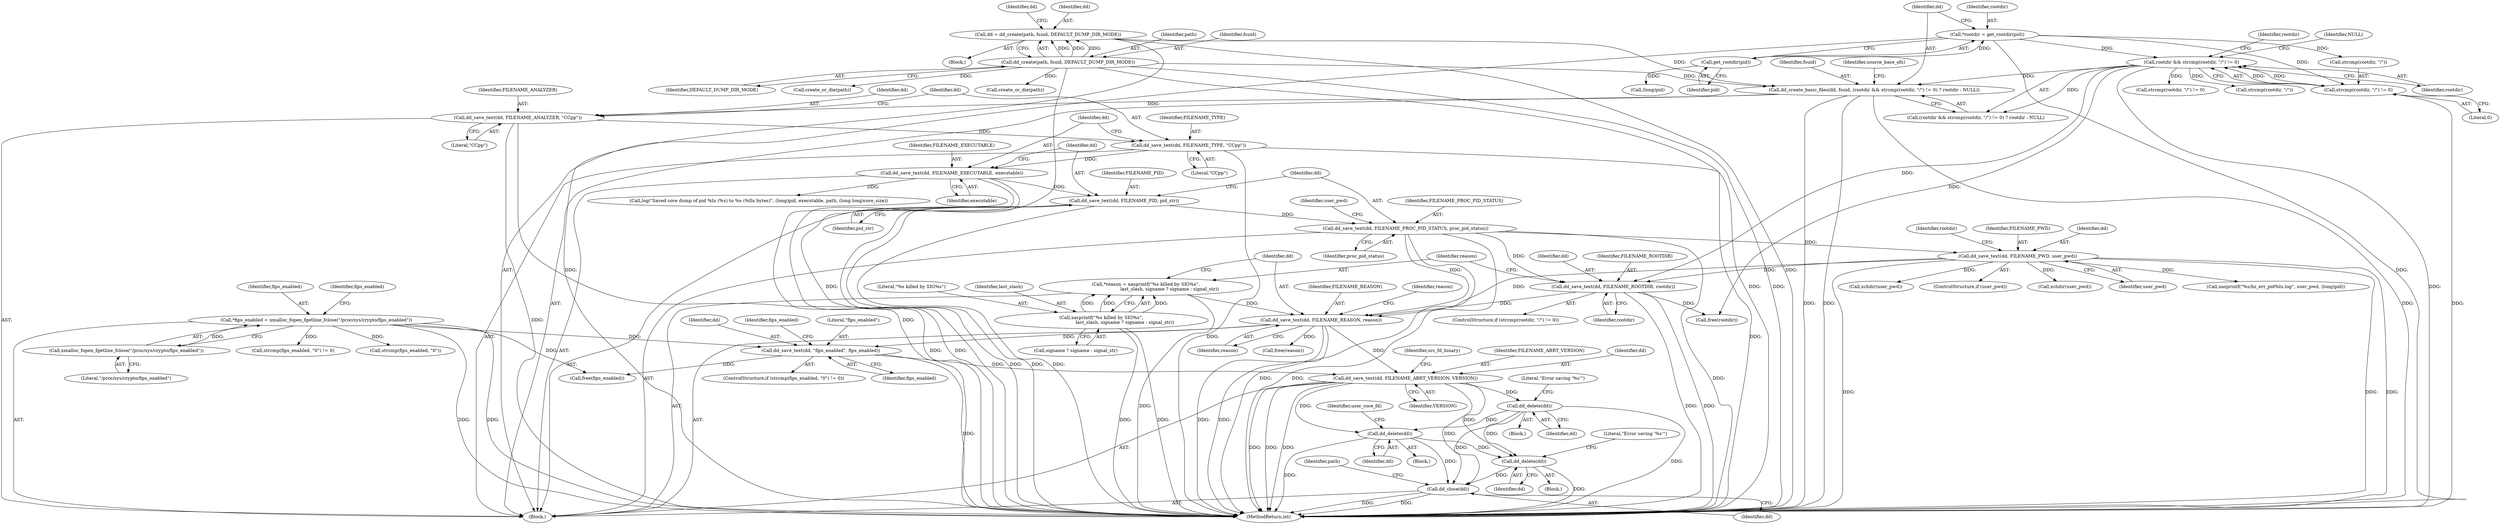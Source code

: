 digraph "0_abrt_4f2c1ddd3e3b81d2d5146b883115371f1cada9f9@API" {
"1000928" [label="(Call,dd_delete(dd))"];
"1000891" [label="(Call,dd_delete(dd))"];
"1000855" [label="(Call,dd_save_text(dd, FILENAME_ABRT_VERSION, VERSION))"];
"1000815" [label="(Call,dd_save_text(dd, FILENAME_REASON, reason))"];
"1000788" [label="(Call,dd_save_text(dd, FILENAME_PWD, user_pwd))"];
"1000782" [label="(Call,dd_save_text(dd, FILENAME_PROC_PID_STATUS, proc_pid_status))"];
"1000778" [label="(Call,dd_save_text(dd, FILENAME_PID, pid_str))"];
"1000774" [label="(Call,dd_save_text(dd, FILENAME_EXECUTABLE, executable))"];
"1000770" [label="(Call,dd_save_text(dd, FILENAME_TYPE, \"CCpp\"))"];
"1000766" [label="(Call,dd_save_text(dd, FILENAME_ANALYZER, \"CCpp\"))"];
"1000630" [label="(Call,dd_create_basic_files(dd, fsuid, (rootdir && strcmp(rootdir, \"/\") != 0) ? rootdir : NULL))"];
"1000616" [label="(Call,dd = dd_create(path, fsuid, DEFAULT_DUMP_DIR_MODE))"];
"1000618" [label="(Call,dd_create(path, fsuid, DEFAULT_DUMP_DIR_MODE))"];
"1000634" [label="(Call,rootdir && strcmp(rootdir, \"/\") != 0)"];
"1000626" [label="(Call,*rootdir = get_rootdir(pid))"];
"1000628" [label="(Call,get_rootdir(pid))"];
"1000636" [label="(Call,strcmp(rootdir, \"/\") != 0)"];
"1000801" [label="(Call,dd_save_text(dd, FILENAME_ROOTDIR, rootdir))"];
"1000806" [label="(Call,*reason = xasprintf(\"%s killed by SIG%s\",\n                                 last_slash, signame ? signame : signal_str))"];
"1000808" [label="(Call,xasprintf(\"%s killed by SIG%s\",\n                                 last_slash, signame ? signame : signal_str))"];
"1000849" [label="(Call,dd_save_text(dd, \"fips_enabled\", fips_enabled))"];
"1000836" [label="(Call,*fips_enabled = xmalloc_fopen_fgetline_fclose(\"/proc/sys/crypto/fips_enabled\"))"];
"1000838" [label="(Call,xmalloc_fopen_fgetline_fclose(\"/proc/sys/crypto/fips_enabled\"))"];
"1001038" [label="(Call,dd_delete(dd))"];
"1001045" [label="(Call,dd_close(dd))"];
"1000789" [label="(Identifier,dd)"];
"1000779" [label="(Identifier,dd)"];
"1000623" [label="(Identifier,dd)"];
"1000929" [label="(Identifier,dd)"];
"1000642" [label="(Identifier,NULL)"];
"1001045" [label="(Call,dd_close(dd))"];
"1000858" [label="(Identifier,VERSION)"];
"1000787" [label="(Identifier,user_pwd)"];
"1000891" [label="(Call,dd_delete(dd))"];
"1000849" [label="(Call,dd_save_text(dd, \"fips_enabled\", fips_enabled))"];
"1000795" [label="(ControlStructure,if (strcmp(rootdir, \"/\") != 0))"];
"1000769" [label="(Literal,\"CCpp\")"];
"1000784" [label="(Identifier,FILENAME_PROC_PID_STATUS)"];
"1000620" [label="(Identifier,fsuid)"];
"1000631" [label="(Identifier,dd)"];
"1000773" [label="(Literal,\"CCpp\")"];
"1000776" [label="(Identifier,FILENAME_EXECUTABLE)"];
"1000785" [label="(Identifier,proc_pid_status)"];
"1000766" [label="(Call,dd_save_text(dd, FILENAME_ANALYZER, \"CCpp\"))"];
"1000636" [label="(Call,strcmp(rootdir, \"/\") != 0)"];
"1000816" [label="(Identifier,dd)"];
"1000806" [label="(Call,*reason = xasprintf(\"%s killed by SIG%s\",\n                                 last_slash, signame ? signame : signal_str))"];
"1000901" [label="(Call,create_or_die(path))"];
"1000861" [label="(Identifier,src_fd_binary)"];
"1000632" [label="(Identifier,fsuid)"];
"1000793" [label="(Identifier,rootdir)"];
"1000857" [label="(Identifier,FILENAME_ABRT_VERSION)"];
"1001038" [label="(Call,dd_delete(dd))"];
"1000782" [label="(Call,dd_save_text(dd, FILENAME_PROC_PID_STATUS, proc_pid_status))"];
"1000771" [label="(Identifier,dd)"];
"1000617" [label="(Identifier,dd)"];
"1000640" [label="(Literal,0)"];
"1000646" [label="(Identifier,source_base_ofs)"];
"1000932" [label="(Identifier,user_core_fd)"];
"1000777" [label="(Identifier,executable)"];
"1000804" [label="(Identifier,rootdir)"];
"1000836" [label="(Call,*fips_enabled = xmalloc_fopen_fgetline_fclose(\"/proc/sys/crypto/fips_enabled\"))"];
"1000621" [label="(Identifier,DEFAULT_DUMP_DIR_MODE)"];
"1000811" [label="(Call,signame ? signame : signal_str)"];
"1000845" [label="(Call,strcmp(fips_enabled, \"0\"))"];
"1000807" [label="(Identifier,reason)"];
"1000993" [label="(Call,xasprintf(\"%s/hs_err_pid%lu.log\", user_pwd, (long)pid))"];
"1000803" [label="(Identifier,FILENAME_ROOTDIR)"];
"1000867" [label="(Call,create_or_die(path))"];
"1000624" [label="(Block,)"];
"1000619" [label="(Identifier,path)"];
"1000796" [label="(Call,strcmp(rootdir, \"/\") != 0)"];
"1000145" [label="(Block,)"];
"1000797" [label="(Call,strcmp(rootdir, \"/\"))"];
"1000775" [label="(Identifier,dd)"];
"1000837" [label="(Identifier,fips_enabled)"];
"1000965" [label="(Call,xchdir(user_pwd))"];
"1000856" [label="(Identifier,dd)"];
"1000801" [label="(Call,dd_save_text(dd, FILENAME_ROOTDIR, rootdir))"];
"1001112" [label="(Call,free(rootdir))"];
"1000767" [label="(Identifier,dd)"];
"1000790" [label="(Identifier,FILENAME_PWD)"];
"1001039" [label="(Identifier,dd)"];
"1000788" [label="(Call,dd_save_text(dd, FILENAME_PWD, user_pwd))"];
"1001049" [label="(Identifier,path)"];
"1000778" [label="(Call,dd_save_text(dd, FILENAME_PID, pid_str))"];
"1000892" [label="(Identifier,dd)"];
"1000772" [label="(Identifier,FILENAME_TYPE)"];
"1000783" [label="(Identifier,dd)"];
"1000786" [label="(ControlStructure,if (user_pwd))"];
"1000838" [label="(Call,xmalloc_fopen_fgetline_fclose(\"/proc/sys/crypto/fips_enabled\"))"];
"1000890" [label="(Block,)"];
"1000774" [label="(Call,dd_save_text(dd, FILENAME_EXECUTABLE, executable))"];
"1001074" [label="(Call,log(\"Saved core dump of pid %lu (%s) to %s (%llu bytes)\", (long)pid, executable, path, (long long)core_size))"];
"1000781" [label="(Identifier,pid_str)"];
"1000925" [label="(Block,)"];
"1001037" [label="(Block,)"];
"1000839" [label="(Literal,\"/proc/sys/crypto/fips_enabled\")"];
"1000817" [label="(Identifier,FILENAME_REASON)"];
"1000634" [label="(Call,rootdir && strcmp(rootdir, \"/\") != 0)"];
"1000850" [label="(Identifier,dd)"];
"1000844" [label="(Call,strcmp(fips_enabled, \"0\") != 0)"];
"1000853" [label="(Call,free(fips_enabled))"];
"1000629" [label="(Identifier,pid)"];
"1000635" [label="(Identifier,rootdir)"];
"1000641" [label="(Identifier,rootdir)"];
"1000854" [label="(Identifier,fips_enabled)"];
"1000618" [label="(Call,dd_create(path, fsuid, DEFAULT_DUMP_DIR_MODE))"];
"1000630" [label="(Call,dd_create_basic_files(dd, fsuid, (rootdir && strcmp(rootdir, \"/\") != 0) ? rootdir : NULL))"];
"1000770" [label="(Call,dd_save_text(dd, FILENAME_TYPE, \"CCpp\"))"];
"1000768" [label="(Identifier,FILENAME_ANALYZER)"];
"1000627" [label="(Identifier,rootdir)"];
"1000818" [label="(Identifier,reason)"];
"1000616" [label="(Call,dd = dd_create(path, fsuid, DEFAULT_DUMP_DIR_MODE))"];
"1000928" [label="(Call,dd_delete(dd))"];
"1000780" [label="(Identifier,FILENAME_PID)"];
"1000819" [label="(Call,free(reason))"];
"1000637" [label="(Call,strcmp(rootdir, \"/\"))"];
"1000810" [label="(Identifier,last_slash)"];
"1000894" [label="(Literal,\"Error saving '%s'\")"];
"1000935" [label="(Call,xchdir(user_pwd))"];
"1000852" [label="(Identifier,fips_enabled)"];
"1000843" [label="(ControlStructure,if (strcmp(fips_enabled, \"0\") != 0))"];
"1000820" [label="(Identifier,reason)"];
"1001046" [label="(Identifier,dd)"];
"1000851" [label="(Literal,\"fips_enabled\")"];
"1000633" [label="(Call,(rootdir && strcmp(rootdir, \"/\") != 0) ? rootdir : NULL)"];
"1000628" [label="(Call,get_rootdir(pid))"];
"1000802" [label="(Identifier,dd)"];
"1001041" [label="(Literal,\"Error saving '%s'\")"];
"1000841" [label="(Identifier,fips_enabled)"];
"1001180" [label="(MethodReturn,int)"];
"1000650" [label="(Call,(long)pid)"];
"1000791" [label="(Identifier,user_pwd)"];
"1000855" [label="(Call,dd_save_text(dd, FILENAME_ABRT_VERSION, VERSION))"];
"1000809" [label="(Literal,\"%s killed by SIG%s\")"];
"1000815" [label="(Call,dd_save_text(dd, FILENAME_REASON, reason))"];
"1000808" [label="(Call,xasprintf(\"%s killed by SIG%s\",\n                                 last_slash, signame ? signame : signal_str))"];
"1000626" [label="(Call,*rootdir = get_rootdir(pid))"];
"1000928" -> "1000925"  [label="AST: "];
"1000928" -> "1000929"  [label="CFG: "];
"1000929" -> "1000928"  [label="AST: "];
"1000932" -> "1000928"  [label="CFG: "];
"1000928" -> "1001180"  [label="DDG: "];
"1000891" -> "1000928"  [label="DDG: "];
"1000855" -> "1000928"  [label="DDG: "];
"1000928" -> "1001038"  [label="DDG: "];
"1000928" -> "1001045"  [label="DDG: "];
"1000891" -> "1000890"  [label="AST: "];
"1000891" -> "1000892"  [label="CFG: "];
"1000892" -> "1000891"  [label="AST: "];
"1000894" -> "1000891"  [label="CFG: "];
"1000891" -> "1001180"  [label="DDG: "];
"1000855" -> "1000891"  [label="DDG: "];
"1000891" -> "1001038"  [label="DDG: "];
"1000891" -> "1001045"  [label="DDG: "];
"1000855" -> "1000624"  [label="AST: "];
"1000855" -> "1000858"  [label="CFG: "];
"1000856" -> "1000855"  [label="AST: "];
"1000857" -> "1000855"  [label="AST: "];
"1000858" -> "1000855"  [label="AST: "];
"1000861" -> "1000855"  [label="CFG: "];
"1000855" -> "1001180"  [label="DDG: "];
"1000855" -> "1001180"  [label="DDG: "];
"1000855" -> "1001180"  [label="DDG: "];
"1000815" -> "1000855"  [label="DDG: "];
"1000849" -> "1000855"  [label="DDG: "];
"1000855" -> "1001038"  [label="DDG: "];
"1000855" -> "1001045"  [label="DDG: "];
"1000815" -> "1000624"  [label="AST: "];
"1000815" -> "1000818"  [label="CFG: "];
"1000816" -> "1000815"  [label="AST: "];
"1000817" -> "1000815"  [label="AST: "];
"1000818" -> "1000815"  [label="AST: "];
"1000820" -> "1000815"  [label="CFG: "];
"1000815" -> "1001180"  [label="DDG: "];
"1000815" -> "1001180"  [label="DDG: "];
"1000788" -> "1000815"  [label="DDG: "];
"1000782" -> "1000815"  [label="DDG: "];
"1000801" -> "1000815"  [label="DDG: "];
"1000806" -> "1000815"  [label="DDG: "];
"1000815" -> "1000819"  [label="DDG: "];
"1000815" -> "1000849"  [label="DDG: "];
"1000788" -> "1000786"  [label="AST: "];
"1000788" -> "1000791"  [label="CFG: "];
"1000789" -> "1000788"  [label="AST: "];
"1000790" -> "1000788"  [label="AST: "];
"1000791" -> "1000788"  [label="AST: "];
"1000793" -> "1000788"  [label="CFG: "];
"1000788" -> "1001180"  [label="DDG: "];
"1000788" -> "1001180"  [label="DDG: "];
"1000788" -> "1001180"  [label="DDG: "];
"1000782" -> "1000788"  [label="DDG: "];
"1000788" -> "1000801"  [label="DDG: "];
"1000788" -> "1000935"  [label="DDG: "];
"1000788" -> "1000965"  [label="DDG: "];
"1000788" -> "1000993"  [label="DDG: "];
"1000782" -> "1000624"  [label="AST: "];
"1000782" -> "1000785"  [label="CFG: "];
"1000783" -> "1000782"  [label="AST: "];
"1000784" -> "1000782"  [label="AST: "];
"1000785" -> "1000782"  [label="AST: "];
"1000787" -> "1000782"  [label="CFG: "];
"1000782" -> "1001180"  [label="DDG: "];
"1000782" -> "1001180"  [label="DDG: "];
"1000782" -> "1001180"  [label="DDG: "];
"1000778" -> "1000782"  [label="DDG: "];
"1000782" -> "1000801"  [label="DDG: "];
"1000778" -> "1000624"  [label="AST: "];
"1000778" -> "1000781"  [label="CFG: "];
"1000779" -> "1000778"  [label="AST: "];
"1000780" -> "1000778"  [label="AST: "];
"1000781" -> "1000778"  [label="AST: "];
"1000783" -> "1000778"  [label="CFG: "];
"1000778" -> "1001180"  [label="DDG: "];
"1000778" -> "1001180"  [label="DDG: "];
"1000778" -> "1001180"  [label="DDG: "];
"1000774" -> "1000778"  [label="DDG: "];
"1000774" -> "1000624"  [label="AST: "];
"1000774" -> "1000777"  [label="CFG: "];
"1000775" -> "1000774"  [label="AST: "];
"1000776" -> "1000774"  [label="AST: "];
"1000777" -> "1000774"  [label="AST: "];
"1000779" -> "1000774"  [label="CFG: "];
"1000774" -> "1001180"  [label="DDG: "];
"1000774" -> "1001180"  [label="DDG: "];
"1000770" -> "1000774"  [label="DDG: "];
"1000774" -> "1001074"  [label="DDG: "];
"1000770" -> "1000624"  [label="AST: "];
"1000770" -> "1000773"  [label="CFG: "];
"1000771" -> "1000770"  [label="AST: "];
"1000772" -> "1000770"  [label="AST: "];
"1000773" -> "1000770"  [label="AST: "];
"1000775" -> "1000770"  [label="CFG: "];
"1000770" -> "1001180"  [label="DDG: "];
"1000770" -> "1001180"  [label="DDG: "];
"1000766" -> "1000770"  [label="DDG: "];
"1000766" -> "1000624"  [label="AST: "];
"1000766" -> "1000769"  [label="CFG: "];
"1000767" -> "1000766"  [label="AST: "];
"1000768" -> "1000766"  [label="AST: "];
"1000769" -> "1000766"  [label="AST: "];
"1000771" -> "1000766"  [label="CFG: "];
"1000766" -> "1001180"  [label="DDG: "];
"1000766" -> "1001180"  [label="DDG: "];
"1000630" -> "1000766"  [label="DDG: "];
"1000630" -> "1000624"  [label="AST: "];
"1000630" -> "1000633"  [label="CFG: "];
"1000631" -> "1000630"  [label="AST: "];
"1000632" -> "1000630"  [label="AST: "];
"1000633" -> "1000630"  [label="AST: "];
"1000646" -> "1000630"  [label="CFG: "];
"1000630" -> "1001180"  [label="DDG: "];
"1000630" -> "1001180"  [label="DDG: "];
"1000630" -> "1001180"  [label="DDG: "];
"1000616" -> "1000630"  [label="DDG: "];
"1000618" -> "1000630"  [label="DDG: "];
"1000634" -> "1000630"  [label="DDG: "];
"1000616" -> "1000145"  [label="AST: "];
"1000616" -> "1000618"  [label="CFG: "];
"1000617" -> "1000616"  [label="AST: "];
"1000618" -> "1000616"  [label="AST: "];
"1000623" -> "1000616"  [label="CFG: "];
"1000616" -> "1001180"  [label="DDG: "];
"1000616" -> "1001180"  [label="DDG: "];
"1000618" -> "1000616"  [label="DDG: "];
"1000618" -> "1000616"  [label="DDG: "];
"1000618" -> "1000616"  [label="DDG: "];
"1000618" -> "1000621"  [label="CFG: "];
"1000619" -> "1000618"  [label="AST: "];
"1000620" -> "1000618"  [label="AST: "];
"1000621" -> "1000618"  [label="AST: "];
"1000618" -> "1001180"  [label="DDG: "];
"1000618" -> "1001180"  [label="DDG: "];
"1000618" -> "1001180"  [label="DDG: "];
"1000618" -> "1000867"  [label="DDG: "];
"1000618" -> "1000901"  [label="DDG: "];
"1000634" -> "1000633"  [label="AST: "];
"1000634" -> "1000635"  [label="CFG: "];
"1000634" -> "1000636"  [label="CFG: "];
"1000635" -> "1000634"  [label="AST: "];
"1000636" -> "1000634"  [label="AST: "];
"1000641" -> "1000634"  [label="CFG: "];
"1000642" -> "1000634"  [label="CFG: "];
"1000634" -> "1001180"  [label="DDG: "];
"1000626" -> "1000634"  [label="DDG: "];
"1000636" -> "1000634"  [label="DDG: "];
"1000636" -> "1000634"  [label="DDG: "];
"1000634" -> "1000633"  [label="DDG: "];
"1000634" -> "1000796"  [label="DDG: "];
"1000634" -> "1000797"  [label="DDG: "];
"1000634" -> "1000801"  [label="DDG: "];
"1000634" -> "1001112"  [label="DDG: "];
"1000626" -> "1000624"  [label="AST: "];
"1000626" -> "1000628"  [label="CFG: "];
"1000627" -> "1000626"  [label="AST: "];
"1000628" -> "1000626"  [label="AST: "];
"1000631" -> "1000626"  [label="CFG: "];
"1000626" -> "1001180"  [label="DDG: "];
"1000628" -> "1000626"  [label="DDG: "];
"1000626" -> "1000636"  [label="DDG: "];
"1000626" -> "1000637"  [label="DDG: "];
"1000628" -> "1000629"  [label="CFG: "];
"1000629" -> "1000628"  [label="AST: "];
"1000628" -> "1000650"  [label="DDG: "];
"1000636" -> "1000640"  [label="CFG: "];
"1000637" -> "1000636"  [label="AST: "];
"1000640" -> "1000636"  [label="AST: "];
"1000636" -> "1001180"  [label="DDG: "];
"1000801" -> "1000795"  [label="AST: "];
"1000801" -> "1000804"  [label="CFG: "];
"1000802" -> "1000801"  [label="AST: "];
"1000803" -> "1000801"  [label="AST: "];
"1000804" -> "1000801"  [label="AST: "];
"1000807" -> "1000801"  [label="CFG: "];
"1000801" -> "1001180"  [label="DDG: "];
"1000801" -> "1001180"  [label="DDG: "];
"1000801" -> "1001112"  [label="DDG: "];
"1000806" -> "1000624"  [label="AST: "];
"1000806" -> "1000808"  [label="CFG: "];
"1000807" -> "1000806"  [label="AST: "];
"1000808" -> "1000806"  [label="AST: "];
"1000816" -> "1000806"  [label="CFG: "];
"1000806" -> "1001180"  [label="DDG: "];
"1000808" -> "1000806"  [label="DDG: "];
"1000808" -> "1000806"  [label="DDG: "];
"1000808" -> "1000806"  [label="DDG: "];
"1000808" -> "1000811"  [label="CFG: "];
"1000809" -> "1000808"  [label="AST: "];
"1000810" -> "1000808"  [label="AST: "];
"1000811" -> "1000808"  [label="AST: "];
"1000808" -> "1001180"  [label="DDG: "];
"1000808" -> "1001180"  [label="DDG: "];
"1000849" -> "1000843"  [label="AST: "];
"1000849" -> "1000852"  [label="CFG: "];
"1000850" -> "1000849"  [label="AST: "];
"1000851" -> "1000849"  [label="AST: "];
"1000852" -> "1000849"  [label="AST: "];
"1000854" -> "1000849"  [label="CFG: "];
"1000849" -> "1001180"  [label="DDG: "];
"1000836" -> "1000849"  [label="DDG: "];
"1000849" -> "1000853"  [label="DDG: "];
"1000836" -> "1000624"  [label="AST: "];
"1000836" -> "1000838"  [label="CFG: "];
"1000837" -> "1000836"  [label="AST: "];
"1000838" -> "1000836"  [label="AST: "];
"1000841" -> "1000836"  [label="CFG: "];
"1000836" -> "1001180"  [label="DDG: "];
"1000836" -> "1001180"  [label="DDG: "];
"1000838" -> "1000836"  [label="DDG: "];
"1000836" -> "1000844"  [label="DDG: "];
"1000836" -> "1000845"  [label="DDG: "];
"1000836" -> "1000853"  [label="DDG: "];
"1000838" -> "1000839"  [label="CFG: "];
"1000839" -> "1000838"  [label="AST: "];
"1001038" -> "1001037"  [label="AST: "];
"1001038" -> "1001039"  [label="CFG: "];
"1001039" -> "1001038"  [label="AST: "];
"1001041" -> "1001038"  [label="CFG: "];
"1001038" -> "1001180"  [label="DDG: "];
"1001038" -> "1001045"  [label="DDG: "];
"1001045" -> "1000624"  [label="AST: "];
"1001045" -> "1001046"  [label="CFG: "];
"1001046" -> "1001045"  [label="AST: "];
"1001049" -> "1001045"  [label="CFG: "];
"1001045" -> "1001180"  [label="DDG: "];
"1001045" -> "1001180"  [label="DDG: "];
}
